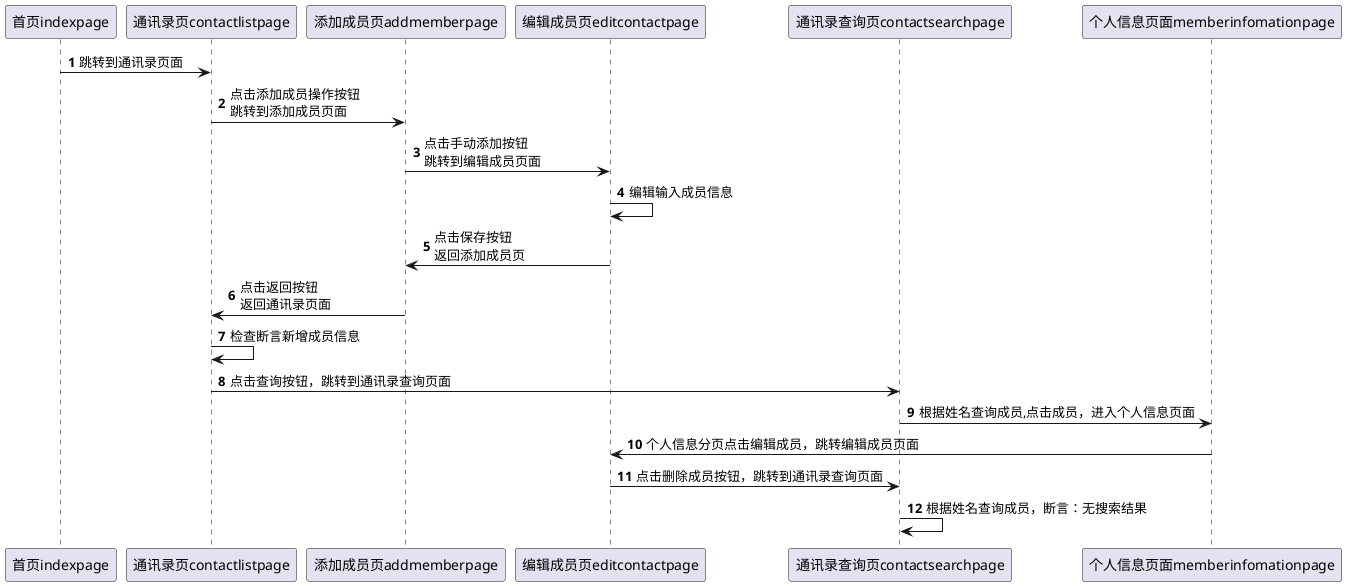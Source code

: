 @startuml
autonumber
participant 首页indexpage as indexpage
participant 通讯录页contactlistpage as contactlistpage
participant 添加成员页addmemberpage as addmemberpage
participant 编辑成员页editcontactpage as editcontactpage
participant 通讯录查询页contactsearchpage as contactsearchpage
participant 个人信息页面memberinfomationpage as memberinfomationpage


indexpage->contactlistpage:跳转到通讯录页面
contactlistpage->addmemberpage:点击添加成员操作按钮\n跳转到添加成员页面
addmemberpage->editcontactpage:点击手动添加按钮\n跳转到编辑成员页面
editcontactpage->editcontactpage:编辑输入成员信息
editcontactpage->addmemberpage:点击保存按钮\n返回添加成员页
addmemberpage->contactlistpage:点击返回按钮\n返回通讯录页面
contactlistpage->contactlistpage:检查断言新增成员信息


contactlistpage->contactsearchpage:点击查询按钮，跳转到通讯录查询页面
contactsearchpage->memberinfomationpage:根据姓名查询成员,点击成员，进入个人信息页面
memberinfomationpage->editcontactpage:个人信息分页点击编辑成员，跳转编辑成员页面
editcontactpage->contactsearchpage:点击删除成员按钮，跳转到通讯录查询页面
contactsearchpage->contactsearchpage:根据姓名查询成员，断言：无搜索结果


@enduml